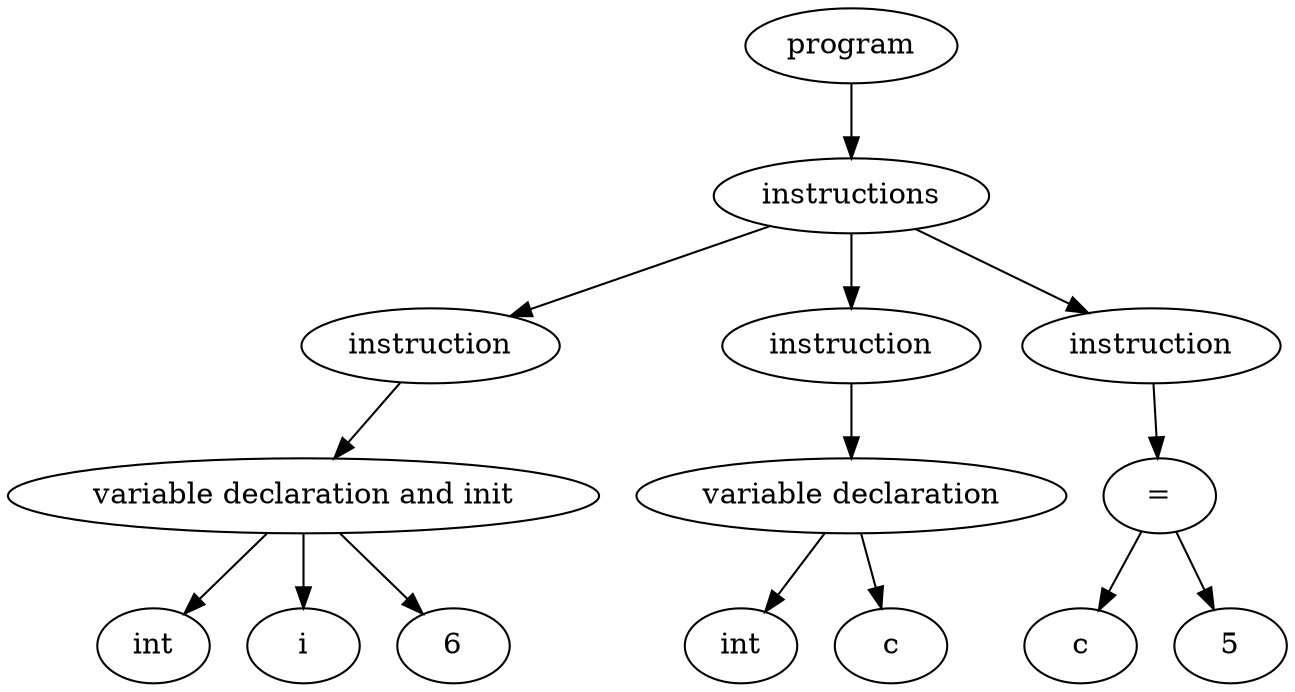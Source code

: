 digraph "Abstract Syntax Tree" {
	140320789103560 [label=int]
	140320789103896 -> 140320789103560
	140320789103672 [label=i]
	140320789103896 -> 140320789103672
	140320789103784 [label=6]
	140320789103896 -> 140320789103784
	140320789103896 [label="variable declaration and init"]
	140320789102888 -> 140320789103896
	140320789102888 [label=instruction]
	140320789104120 -> 140320789102888
	140320789104848 [label=int]
	140320789104400 -> 140320789104848
	140320789104624 [label=c]
	140320789104400 -> 140320789104624
	140320789104400 [label="variable declaration"]
	140320789103952 -> 140320789104400
	140320789103952 [label=instruction]
	140320789104120 -> 140320789103952
	140320789105352 [label=c]
	140320789105184 -> 140320789105352
	140320789105464 [label=5]
	140320789105184 -> 140320789105464
	140320789105184 [label="="]
	140320789104960 -> 140320789105184
	140320789104960 [label=instruction]
	140320789104120 -> 140320789104960
	140320789104120 [label=instructions]
	140320789104680 -> 140320789104120
	140320789104680 [label=program]
}
